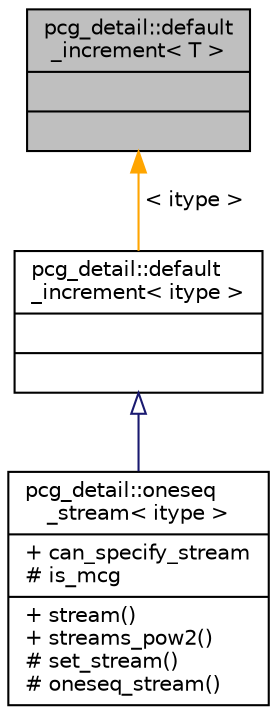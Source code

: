 digraph "pcg_detail::default_increment&lt; T &gt;"
{
 // INTERACTIVE_SVG=YES
  bgcolor="transparent";
  edge [fontname="Helvetica",fontsize="10",labelfontname="Helvetica",labelfontsize="10"];
  node [fontname="Helvetica",fontsize="10",shape=record];
  Node1 [label="{pcg_detail::default\l_increment\< T \>\n||}",height=0.2,width=0.4,color="black", fillcolor="grey75", style="filled" fontcolor="black"];
  Node1 -> Node2 [dir="back",color="orange",fontsize="10",style="solid",label=" \< itype \>" ,fontname="Helvetica"];
  Node2 [label="{pcg_detail::default\l_increment\< itype \>\n||}",height=0.2,width=0.4,color="black",URL="$d5/dd4/structpcg__detail_1_1default__increment.html"];
  Node2 -> Node3 [dir="back",color="midnightblue",fontsize="10",style="solid",arrowtail="onormal",fontname="Helvetica"];
  Node3 [label="{pcg_detail::oneseq\l_stream\< itype \>\n|+ can_specify_stream\l# is_mcg\l|+ stream()\l+ streams_pow2()\l# set_stream()\l# oneseq_stream()\l}",height=0.2,width=0.4,color="black",URL="$dd/dd0/classpcg__detail_1_1oneseq__stream.html"];
}
